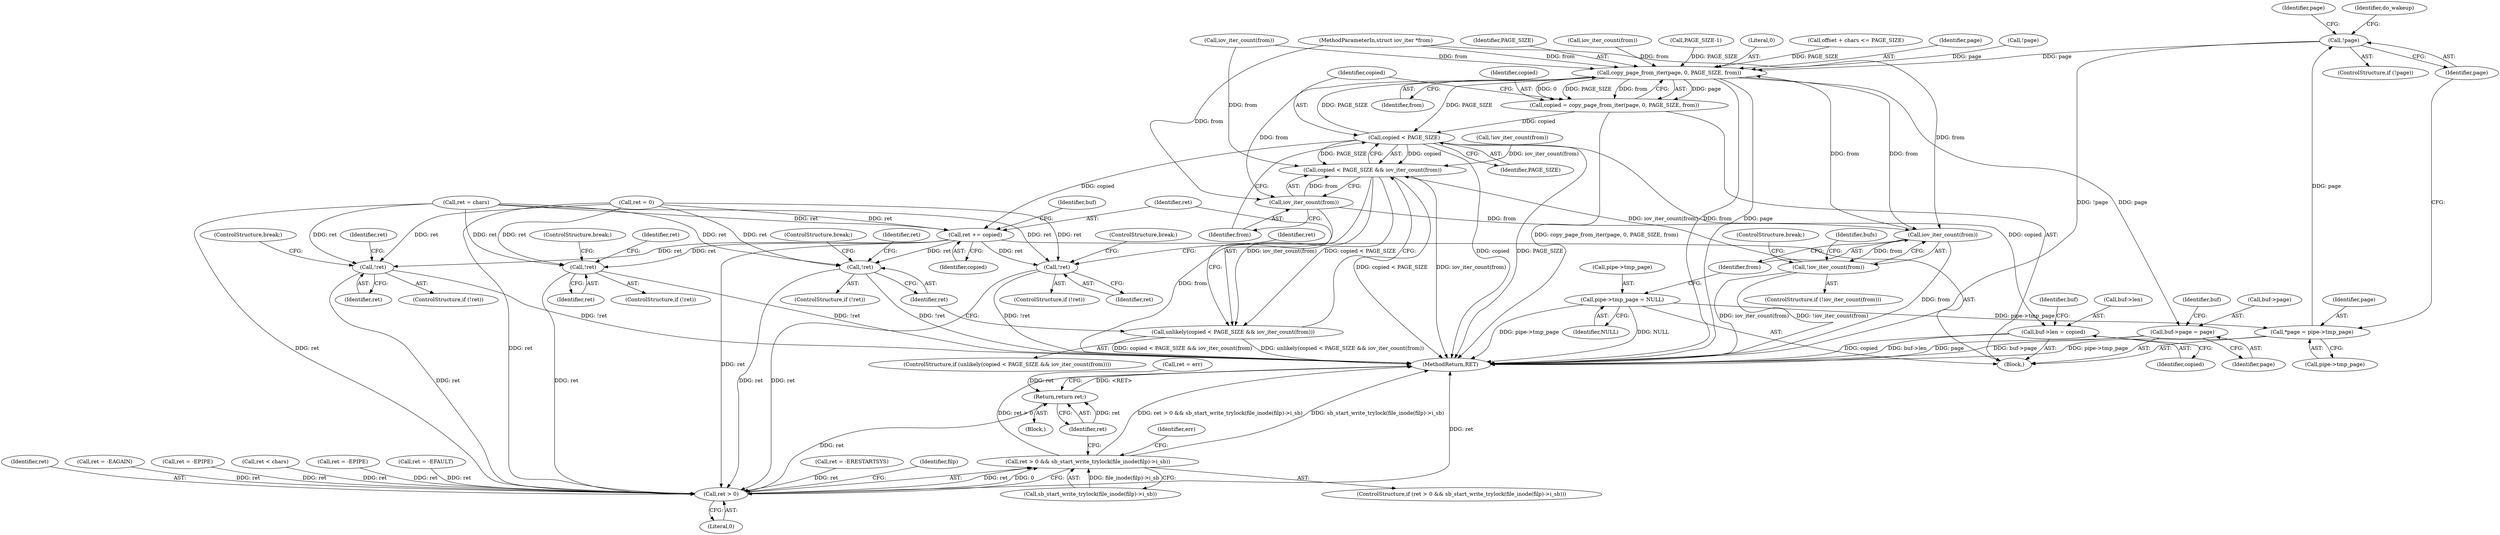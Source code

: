 digraph "0_linux_f0d1bec9d58d4c038d0ac958c9af82be6eb18045_1@pointer" {
"1000336" [label="(Call,!page)"];
"1000329" [label="(Call,*page = pipe->tmp_page)"];
"1000433" [label="(Call,pipe->tmp_page = NULL)"];
"1000361" [label="(Call,copy_page_from_iter(page, 0, PAGE_SIZE, from))"];
"1000359" [label="(Call,copied = copy_page_from_iter(page, 0, PAGE_SIZE, from))"];
"1000369" [label="(Call,copied < PAGE_SIZE)"];
"1000368" [label="(Call,copied < PAGE_SIZE && iov_iter_count(from))"];
"1000367" [label="(Call,unlikely(copied < PAGE_SIZE && iov_iter_count(from)))"];
"1000383" [label="(Call,ret += copied)"];
"1000287" [label="(Call,!ret)"];
"1000531" [label="(Call,ret > 0)"];
"1000530" [label="(Call,ret > 0 && sb_start_write_trylock(file_inode(filp)->i_sb))"];
"1000555" [label="(Return,return ret;)"];
"1000376" [label="(Call,!ret)"];
"1000458" [label="(Call,!ret)"];
"1000470" [label="(Call,!ret)"];
"1000402" [label="(Call,buf->len = copied)"];
"1000372" [label="(Call,iov_iter_count(from))"];
"1000440" [label="(Call,iov_iter_count(from))"];
"1000439" [label="(Call,!iov_iter_count(from))"];
"1000386" [label="(Call,buf->page = page)"];
"1000369" [label="(Call,copied < PAGE_SIZE)"];
"1000441" [label="(Identifier,from)"];
"1000471" [label="(Identifier,ret)"];
"1000362" [label="(Identifier,page)"];
"1000472" [label="(Call,ret = -ERESTARTSYS)"];
"1000385" [label="(Identifier,copied)"];
"1000340" [label="(Identifier,page)"];
"1000537" [label="(Identifier,filp)"];
"1000368" [label="(Call,copied < PAGE_SIZE && iov_iter_count(from))"];
"1000555" [label="(Return,return ret;)"];
"1000345" [label="(Call,!page)"];
"1000469" [label="(ControlStructure,if (!ret))"];
"1000534" [label="(Call,sb_start_write_trylock(file_inode(filp)->i_sb))"];
"1000108" [label="(Block,)"];
"1000459" [label="(Identifier,ret)"];
"1000532" [label="(Identifier,ret)"];
"1000402" [label="(Call,buf->len = copied)"];
"1000445" [label="(Identifier,bufs)"];
"1000383" [label="(Call,ret += copied)"];
"1000360" [label="(Identifier,copied)"];
"1000388" [label="(Identifier,buf)"];
"1000542" [label="(Identifier,err)"];
"1000390" [label="(Identifier,page)"];
"1000531" [label="(Call,ret > 0)"];
"1000461" [label="(Identifier,ret)"];
"1000437" [label="(Identifier,NULL)"];
"1000376" [label="(Call,!ret)"];
"1000365" [label="(Identifier,from)"];
"1000403" [label="(Call,buf->len)"];
"1000476" [label="(ControlStructure,break;)"];
"1000359" [label="(Call,copied = copy_page_from_iter(page, 0, PAGE_SIZE, from))"];
"1000375" [label="(ControlStructure,if (!ret))"];
"1000473" [label="(Identifier,ret)"];
"1000377" [label="(Identifier,ret)"];
"1000379" [label="(Identifier,ret)"];
"1000364" [label="(Identifier,PAGE_SIZE)"];
"1000460" [label="(Call,ret = -EAGAIN)"];
"1000373" [label="(Identifier,from)"];
"1000122" [label="(Call,ret = 0)"];
"1000330" [label="(Identifier,page)"];
"1000438" [label="(ControlStructure,if (!iov_iter_count(from)))"];
"1000154" [label="(Call,ret = -EPIPE)"];
"1000288" [label="(Identifier,ret)"];
"1000387" [label="(Call,buf->page)"];
"1000270" [label="(Call,iov_iter_count(from))"];
"1000530" [label="(Call,ret > 0 && sb_start_write_trylock(file_inode(filp)->i_sb))"];
"1000366" [label="(ControlStructure,if (unlikely(copied < PAGE_SIZE && iov_iter_count(from))))"];
"1000470" [label="(Call,!ret)"];
"1000290" [label="(Identifier,ret)"];
"1000442" [label="(ControlStructure,break;)"];
"1000248" [label="(Call,ret < chars)"];
"1000305" [label="(Block,)"];
"1000547" [label="(Call,ret = err)"];
"1000361" [label="(Call,copy_page_from_iter(page, 0, PAGE_SIZE, from))"];
"1000163" [label="(Call,PAGE_SIZE-1)"];
"1000458" [label="(Call,!ret)"];
"1000336" [label="(Call,!page)"];
"1000372" [label="(Call,iov_iter_count(from))"];
"1000440" [label="(Call,iov_iter_count(from))"];
"1000337" [label="(Identifier,page)"];
"1000434" [label="(Call,pipe->tmp_page)"];
"1000370" [label="(Identifier,copied)"];
"1000386" [label="(Call,buf->page = page)"];
"1000384" [label="(Identifier,ret)"];
"1000406" [label="(Identifier,copied)"];
"1000286" [label="(ControlStructure,if (!ret))"];
"1000329" [label="(Call,*page = pipe->tmp_page)"];
"1000367" [label="(Call,unlikely(copied < PAGE_SIZE && iov_iter_count(from)))"];
"1000433" [label="(Call,pipe->tmp_page = NULL)"];
"1000393" [label="(Identifier,buf)"];
"1000439" [label="(Call,!iov_iter_count(from))"];
"1000107" [label="(MethodParameterIn,struct iov_iter *from)"];
"1000132" [label="(Call,iov_iter_count(from))"];
"1000289" [label="(Call,ret = -EPIPE)"];
"1000357" [label="(Identifier,do_wakeup)"];
"1000464" [label="(ControlStructure,break;)"];
"1000409" [label="(Identifier,buf)"];
"1000533" [label="(Literal,0)"];
"1000287" [label="(Call,!ret)"];
"1000371" [label="(Identifier,PAGE_SIZE)"];
"1000293" [label="(ControlStructure,break;)"];
"1000382" [label="(ControlStructure,break;)"];
"1000331" [label="(Call,pipe->tmp_page)"];
"1000556" [label="(Identifier,ret)"];
"1000363" [label="(Literal,0)"];
"1000222" [label="(Call,offset + chars <= PAGE_SIZE)"];
"1000378" [label="(Call,ret = -EFAULT)"];
"1000557" [label="(MethodReturn,RET)"];
"1000269" [label="(Call,!iov_iter_count(from))"];
"1000529" [label="(ControlStructure,if (ret > 0 && sb_start_write_trylock(file_inode(filp)->i_sb)))"];
"1000265" [label="(Call,ret = chars)"];
"1000457" [label="(ControlStructure,if (!ret))"];
"1000335" [label="(ControlStructure,if (!page))"];
"1000336" -> "1000335"  [label="AST: "];
"1000336" -> "1000337"  [label="CFG: "];
"1000337" -> "1000336"  [label="AST: "];
"1000340" -> "1000336"  [label="CFG: "];
"1000357" -> "1000336"  [label="CFG: "];
"1000336" -> "1000557"  [label="DDG: !page"];
"1000329" -> "1000336"  [label="DDG: page"];
"1000336" -> "1000361"  [label="DDG: page"];
"1000329" -> "1000305"  [label="AST: "];
"1000329" -> "1000331"  [label="CFG: "];
"1000330" -> "1000329"  [label="AST: "];
"1000331" -> "1000329"  [label="AST: "];
"1000337" -> "1000329"  [label="CFG: "];
"1000329" -> "1000557"  [label="DDG: pipe->tmp_page"];
"1000433" -> "1000329"  [label="DDG: pipe->tmp_page"];
"1000433" -> "1000305"  [label="AST: "];
"1000433" -> "1000437"  [label="CFG: "];
"1000434" -> "1000433"  [label="AST: "];
"1000437" -> "1000433"  [label="AST: "];
"1000441" -> "1000433"  [label="CFG: "];
"1000433" -> "1000557"  [label="DDG: NULL"];
"1000433" -> "1000557"  [label="DDG: pipe->tmp_page"];
"1000361" -> "1000359"  [label="AST: "];
"1000361" -> "1000365"  [label="CFG: "];
"1000362" -> "1000361"  [label="AST: "];
"1000363" -> "1000361"  [label="AST: "];
"1000364" -> "1000361"  [label="AST: "];
"1000365" -> "1000361"  [label="AST: "];
"1000359" -> "1000361"  [label="CFG: "];
"1000361" -> "1000557"  [label="DDG: from"];
"1000361" -> "1000557"  [label="DDG: page"];
"1000361" -> "1000359"  [label="DDG: page"];
"1000361" -> "1000359"  [label="DDG: 0"];
"1000361" -> "1000359"  [label="DDG: PAGE_SIZE"];
"1000361" -> "1000359"  [label="DDG: from"];
"1000345" -> "1000361"  [label="DDG: page"];
"1000163" -> "1000361"  [label="DDG: PAGE_SIZE"];
"1000222" -> "1000361"  [label="DDG: PAGE_SIZE"];
"1000369" -> "1000361"  [label="DDG: PAGE_SIZE"];
"1000132" -> "1000361"  [label="DDG: from"];
"1000440" -> "1000361"  [label="DDG: from"];
"1000270" -> "1000361"  [label="DDG: from"];
"1000107" -> "1000361"  [label="DDG: from"];
"1000361" -> "1000369"  [label="DDG: PAGE_SIZE"];
"1000361" -> "1000372"  [label="DDG: from"];
"1000361" -> "1000386"  [label="DDG: page"];
"1000361" -> "1000440"  [label="DDG: from"];
"1000359" -> "1000305"  [label="AST: "];
"1000360" -> "1000359"  [label="AST: "];
"1000370" -> "1000359"  [label="CFG: "];
"1000359" -> "1000557"  [label="DDG: copy_page_from_iter(page, 0, PAGE_SIZE, from)"];
"1000359" -> "1000369"  [label="DDG: copied"];
"1000369" -> "1000368"  [label="AST: "];
"1000369" -> "1000371"  [label="CFG: "];
"1000370" -> "1000369"  [label="AST: "];
"1000371" -> "1000369"  [label="AST: "];
"1000373" -> "1000369"  [label="CFG: "];
"1000368" -> "1000369"  [label="CFG: "];
"1000369" -> "1000557"  [label="DDG: copied"];
"1000369" -> "1000557"  [label="DDG: PAGE_SIZE"];
"1000369" -> "1000368"  [label="DDG: copied"];
"1000369" -> "1000368"  [label="DDG: PAGE_SIZE"];
"1000369" -> "1000383"  [label="DDG: copied"];
"1000369" -> "1000402"  [label="DDG: copied"];
"1000368" -> "1000367"  [label="AST: "];
"1000368" -> "1000372"  [label="CFG: "];
"1000372" -> "1000368"  [label="AST: "];
"1000367" -> "1000368"  [label="CFG: "];
"1000368" -> "1000557"  [label="DDG: copied < PAGE_SIZE"];
"1000368" -> "1000557"  [label="DDG: iov_iter_count(from)"];
"1000368" -> "1000367"  [label="DDG: copied < PAGE_SIZE"];
"1000368" -> "1000367"  [label="DDG: iov_iter_count(from)"];
"1000372" -> "1000368"  [label="DDG: from"];
"1000439" -> "1000368"  [label="DDG: iov_iter_count(from)"];
"1000269" -> "1000368"  [label="DDG: iov_iter_count(from)"];
"1000132" -> "1000368"  [label="DDG: from"];
"1000367" -> "1000366"  [label="AST: "];
"1000377" -> "1000367"  [label="CFG: "];
"1000384" -> "1000367"  [label="CFG: "];
"1000367" -> "1000557"  [label="DDG: copied < PAGE_SIZE && iov_iter_count(from)"];
"1000367" -> "1000557"  [label="DDG: unlikely(copied < PAGE_SIZE && iov_iter_count(from))"];
"1000383" -> "1000305"  [label="AST: "];
"1000383" -> "1000385"  [label="CFG: "];
"1000384" -> "1000383"  [label="AST: "];
"1000385" -> "1000383"  [label="AST: "];
"1000388" -> "1000383"  [label="CFG: "];
"1000383" -> "1000287"  [label="DDG: ret"];
"1000383" -> "1000376"  [label="DDG: ret"];
"1000122" -> "1000383"  [label="DDG: ret"];
"1000265" -> "1000383"  [label="DDG: ret"];
"1000383" -> "1000458"  [label="DDG: ret"];
"1000383" -> "1000470"  [label="DDG: ret"];
"1000383" -> "1000531"  [label="DDG: ret"];
"1000287" -> "1000286"  [label="AST: "];
"1000287" -> "1000288"  [label="CFG: "];
"1000288" -> "1000287"  [label="AST: "];
"1000290" -> "1000287"  [label="CFG: "];
"1000293" -> "1000287"  [label="CFG: "];
"1000287" -> "1000557"  [label="DDG: !ret"];
"1000122" -> "1000287"  [label="DDG: ret"];
"1000265" -> "1000287"  [label="DDG: ret"];
"1000287" -> "1000531"  [label="DDG: ret"];
"1000531" -> "1000530"  [label="AST: "];
"1000531" -> "1000533"  [label="CFG: "];
"1000532" -> "1000531"  [label="AST: "];
"1000533" -> "1000531"  [label="AST: "];
"1000537" -> "1000531"  [label="CFG: "];
"1000530" -> "1000531"  [label="CFG: "];
"1000531" -> "1000557"  [label="DDG: ret"];
"1000531" -> "1000530"  [label="DDG: ret"];
"1000531" -> "1000530"  [label="DDG: 0"];
"1000460" -> "1000531"  [label="DDG: ret"];
"1000376" -> "1000531"  [label="DDG: ret"];
"1000458" -> "1000531"  [label="DDG: ret"];
"1000122" -> "1000531"  [label="DDG: ret"];
"1000154" -> "1000531"  [label="DDG: ret"];
"1000378" -> "1000531"  [label="DDG: ret"];
"1000265" -> "1000531"  [label="DDG: ret"];
"1000472" -> "1000531"  [label="DDG: ret"];
"1000470" -> "1000531"  [label="DDG: ret"];
"1000248" -> "1000531"  [label="DDG: ret"];
"1000289" -> "1000531"  [label="DDG: ret"];
"1000531" -> "1000555"  [label="DDG: ret"];
"1000530" -> "1000529"  [label="AST: "];
"1000530" -> "1000534"  [label="CFG: "];
"1000534" -> "1000530"  [label="AST: "];
"1000542" -> "1000530"  [label="CFG: "];
"1000556" -> "1000530"  [label="CFG: "];
"1000530" -> "1000557"  [label="DDG: ret > 0"];
"1000530" -> "1000557"  [label="DDG: ret > 0 && sb_start_write_trylock(file_inode(filp)->i_sb)"];
"1000530" -> "1000557"  [label="DDG: sb_start_write_trylock(file_inode(filp)->i_sb)"];
"1000534" -> "1000530"  [label="DDG: file_inode(filp)->i_sb"];
"1000555" -> "1000108"  [label="AST: "];
"1000555" -> "1000556"  [label="CFG: "];
"1000556" -> "1000555"  [label="AST: "];
"1000557" -> "1000555"  [label="CFG: "];
"1000555" -> "1000557"  [label="DDG: <RET>"];
"1000556" -> "1000555"  [label="DDG: ret"];
"1000547" -> "1000555"  [label="DDG: ret"];
"1000376" -> "1000375"  [label="AST: "];
"1000376" -> "1000377"  [label="CFG: "];
"1000377" -> "1000376"  [label="AST: "];
"1000379" -> "1000376"  [label="CFG: "];
"1000382" -> "1000376"  [label="CFG: "];
"1000376" -> "1000557"  [label="DDG: !ret"];
"1000122" -> "1000376"  [label="DDG: ret"];
"1000265" -> "1000376"  [label="DDG: ret"];
"1000458" -> "1000457"  [label="AST: "];
"1000458" -> "1000459"  [label="CFG: "];
"1000459" -> "1000458"  [label="AST: "];
"1000461" -> "1000458"  [label="CFG: "];
"1000464" -> "1000458"  [label="CFG: "];
"1000458" -> "1000557"  [label="DDG: !ret"];
"1000122" -> "1000458"  [label="DDG: ret"];
"1000265" -> "1000458"  [label="DDG: ret"];
"1000470" -> "1000469"  [label="AST: "];
"1000470" -> "1000471"  [label="CFG: "];
"1000471" -> "1000470"  [label="AST: "];
"1000473" -> "1000470"  [label="CFG: "];
"1000476" -> "1000470"  [label="CFG: "];
"1000470" -> "1000557"  [label="DDG: !ret"];
"1000122" -> "1000470"  [label="DDG: ret"];
"1000265" -> "1000470"  [label="DDG: ret"];
"1000402" -> "1000305"  [label="AST: "];
"1000402" -> "1000406"  [label="CFG: "];
"1000403" -> "1000402"  [label="AST: "];
"1000406" -> "1000402"  [label="AST: "];
"1000409" -> "1000402"  [label="CFG: "];
"1000402" -> "1000557"  [label="DDG: buf->len"];
"1000402" -> "1000557"  [label="DDG: copied"];
"1000372" -> "1000373"  [label="CFG: "];
"1000373" -> "1000372"  [label="AST: "];
"1000372" -> "1000557"  [label="DDG: from"];
"1000107" -> "1000372"  [label="DDG: from"];
"1000372" -> "1000440"  [label="DDG: from"];
"1000440" -> "1000439"  [label="AST: "];
"1000440" -> "1000441"  [label="CFG: "];
"1000441" -> "1000440"  [label="AST: "];
"1000439" -> "1000440"  [label="CFG: "];
"1000440" -> "1000557"  [label="DDG: from"];
"1000440" -> "1000439"  [label="DDG: from"];
"1000107" -> "1000440"  [label="DDG: from"];
"1000439" -> "1000438"  [label="AST: "];
"1000442" -> "1000439"  [label="CFG: "];
"1000445" -> "1000439"  [label="CFG: "];
"1000439" -> "1000557"  [label="DDG: iov_iter_count(from)"];
"1000439" -> "1000557"  [label="DDG: !iov_iter_count(from)"];
"1000386" -> "1000305"  [label="AST: "];
"1000386" -> "1000390"  [label="CFG: "];
"1000387" -> "1000386"  [label="AST: "];
"1000390" -> "1000386"  [label="AST: "];
"1000393" -> "1000386"  [label="CFG: "];
"1000386" -> "1000557"  [label="DDG: buf->page"];
"1000386" -> "1000557"  [label="DDG: page"];
}
